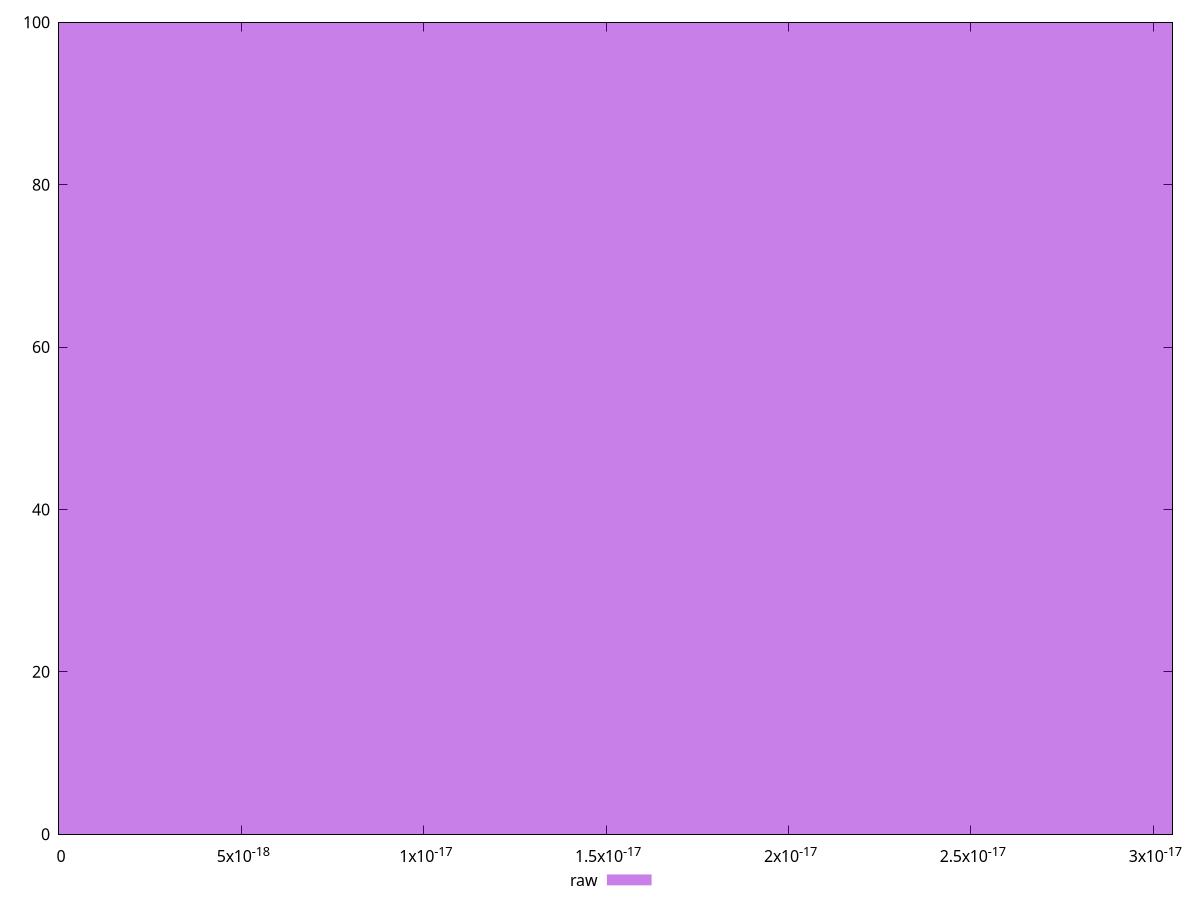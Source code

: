 reset

$raw <<EOF
0 100
EOF

set key outside below
set boxwidth 0.1
set xrange [0:3.053113317719181e-17]
set yrange [0:100]
set trange [0:100]
set style fill transparent solid 0.5 noborder
set terminal svg size 640, 490 enhanced background rgb 'white'
set output "report_00026_2021-02-22T21:38:55.199Z/meta/score-difference/samples/pages+cached+noadtech+nomedia+nocss/raw/histogram.svg"

plot $raw title "raw" with boxes

reset
